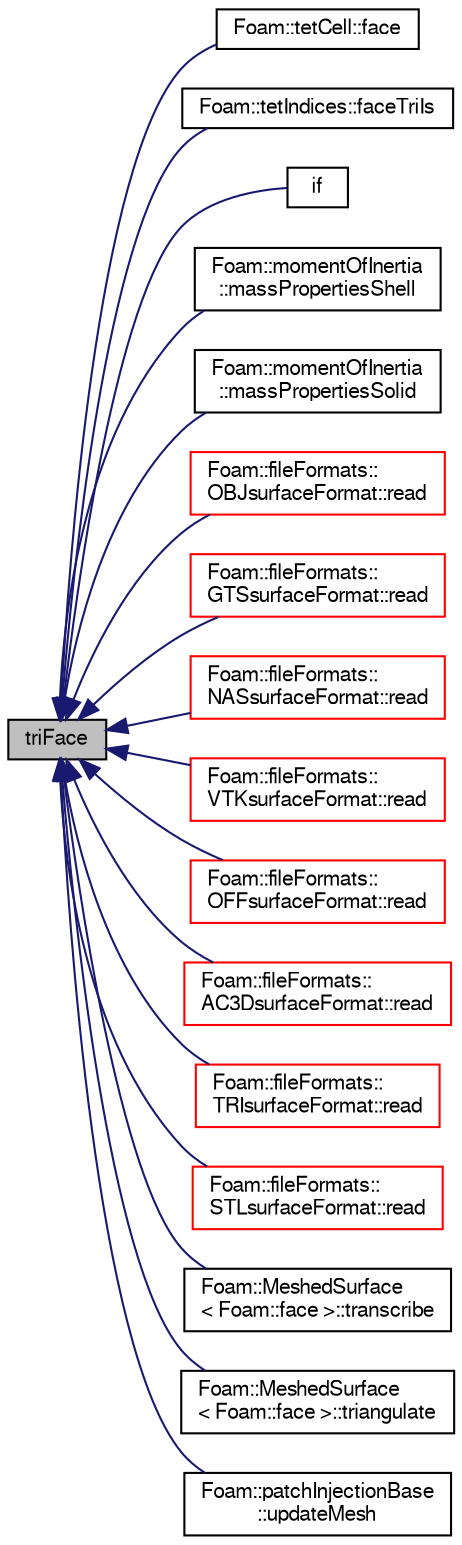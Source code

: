 digraph "triFace"
{
  bgcolor="transparent";
  edge [fontname="FreeSans",fontsize="10",labelfontname="FreeSans",labelfontsize="10"];
  node [fontname="FreeSans",fontsize="10",shape=record];
  rankdir="LR";
  Node2852 [label="triFace",height=0.2,width=0.4,color="black", fillcolor="grey75", style="filled", fontcolor="black"];
  Node2852 -> Node2853 [dir="back",color="midnightblue",fontsize="10",style="solid",fontname="FreeSans"];
  Node2853 [label="Foam::tetCell::face",height=0.2,width=0.4,color="black",URL="$a27230.html#a78b23ef981b0aa99a54929242a701d58",tooltip="Return i-th face. "];
  Node2852 -> Node2854 [dir="back",color="midnightblue",fontsize="10",style="solid",fontname="FreeSans"];
  Node2854 [label="Foam::tetIndices::faceTriIs",height=0.2,width=0.4,color="black",URL="$a27422.html#a50526e47ea3f6566f0995d1dc4f476d4",tooltip="Return the point indices corresponding to the tri on the mesh. "];
  Node2852 -> Node2855 [dir="back",color="midnightblue",fontsize="10",style="solid",fontname="FreeSans"];
  Node2855 [label="if",height=0.2,width=0.4,color="black",URL="$a17894.html#a1fdc22027e8cb09a40a298042a8c9b5b"];
  Node2852 -> Node2856 [dir="back",color="midnightblue",fontsize="10",style="solid",fontname="FreeSans"];
  Node2856 [label="Foam::momentOfInertia\l::massPropertiesShell",height=0.2,width=0.4,color="black",URL="$a25142.html#aa372560e677945289802ce2ddac92b29"];
  Node2852 -> Node2857 [dir="back",color="midnightblue",fontsize="10",style="solid",fontname="FreeSans"];
  Node2857 [label="Foam::momentOfInertia\l::massPropertiesSolid",height=0.2,width=0.4,color="black",URL="$a25142.html#a74dcc478f8683c22d8ac1a5decc4e8b4"];
  Node2852 -> Node2858 [dir="back",color="midnightblue",fontsize="10",style="solid",fontname="FreeSans"];
  Node2858 [label="Foam::fileFormats::\lOBJsurfaceFormat::read",height=0.2,width=0.4,color="red",URL="$a29610.html#a464ebd67acbdff0014d4dae69e3ec4be",tooltip="Read from file. "];
  Node2852 -> Node2861 [dir="back",color="midnightblue",fontsize="10",style="solid",fontname="FreeSans"];
  Node2861 [label="Foam::fileFormats::\lGTSsurfaceFormat::read",height=0.2,width=0.4,color="red",URL="$a29598.html#a464ebd67acbdff0014d4dae69e3ec4be",tooltip="Read from file. "];
  Node2852 -> Node2864 [dir="back",color="midnightblue",fontsize="10",style="solid",fontname="FreeSans"];
  Node2864 [label="Foam::fileFormats::\lNASsurfaceFormat::read",height=0.2,width=0.4,color="red",URL="$a29602.html#a464ebd67acbdff0014d4dae69e3ec4be",tooltip="Read from a file. "];
  Node2852 -> Node2867 [dir="back",color="midnightblue",fontsize="10",style="solid",fontname="FreeSans"];
  Node2867 [label="Foam::fileFormats::\lVTKsurfaceFormat::read",height=0.2,width=0.4,color="red",URL="$a29666.html#a464ebd67acbdff0014d4dae69e3ec4be",tooltip="Read from file. "];
  Node2852 -> Node2870 [dir="back",color="midnightblue",fontsize="10",style="solid",fontname="FreeSans"];
  Node2870 [label="Foam::fileFormats::\lOFFsurfaceFormat::read",height=0.2,width=0.4,color="red",URL="$a29614.html#a464ebd67acbdff0014d4dae69e3ec4be",tooltip="Read from file. "];
  Node2852 -> Node2873 [dir="back",color="midnightblue",fontsize="10",style="solid",fontname="FreeSans"];
  Node2873 [label="Foam::fileFormats::\lAC3DsurfaceFormat::read",height=0.2,width=0.4,color="red",URL="$a29582.html#a464ebd67acbdff0014d4dae69e3ec4be",tooltip="Read from file. "];
  Node2852 -> Node2876 [dir="back",color="midnightblue",fontsize="10",style="solid",fontname="FreeSans"];
  Node2876 [label="Foam::fileFormats::\lTRIsurfaceFormat::read",height=0.2,width=0.4,color="red",URL="$a29658.html#a464ebd67acbdff0014d4dae69e3ec4be",tooltip="Read from file. "];
  Node2852 -> Node2879 [dir="back",color="midnightblue",fontsize="10",style="solid",fontname="FreeSans"];
  Node2879 [label="Foam::fileFormats::\lSTLsurfaceFormat::read",height=0.2,width=0.4,color="red",URL="$a29642.html#a464ebd67acbdff0014d4dae69e3ec4be",tooltip="Read from file. "];
  Node2852 -> Node2882 [dir="back",color="midnightblue",fontsize="10",style="solid",fontname="FreeSans"];
  Node2882 [label="Foam::MeshedSurface\l\< Foam::face \>::transcribe",height=0.2,width=0.4,color="black",URL="$a29566.html#a89f858f78ba8ae4e1d6388369558eb85"];
  Node2852 -> Node2883 [dir="back",color="midnightblue",fontsize="10",style="solid",fontname="FreeSans"];
  Node2883 [label="Foam::MeshedSurface\l\< Foam::face \>::triangulate",height=0.2,width=0.4,color="black",URL="$a29566.html#ab8d32c1bc9e030a0f792cce93813f0cc",tooltip="Triangulate in-place, returning the number of triangles added. "];
  Node2852 -> Node2884 [dir="back",color="midnightblue",fontsize="10",style="solid",fontname="FreeSans"];
  Node2884 [label="Foam::patchInjectionBase\l::updateMesh",height=0.2,width=0.4,color="black",URL="$a24102.html#a6d43ae10cf9dba5b6063e706ab5534e3",tooltip="Update patch geometry and derived info for injection locations. "];
}
